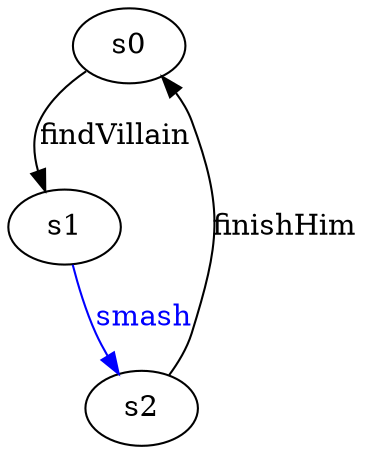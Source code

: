 digraph G {
    s0 [label="s0", color="#000000", fontcolor="#000000"];
    s1 [label="s1", color="#000000", fontcolor="#000000"];
    s2 [label="s2", color="#000000", fontcolor="#000000"];
    
  
    
      s0 -> s1 [label="findVillain", color="black", fontcolor="black"];
    
    
      s1 -> s2 [label="smash", color="blue", fontcolor="blue"];
    
    
    
    
      s2 -> s0 [label="finishHim", color="black", fontcolor="black"];
    
    
    
  }
  